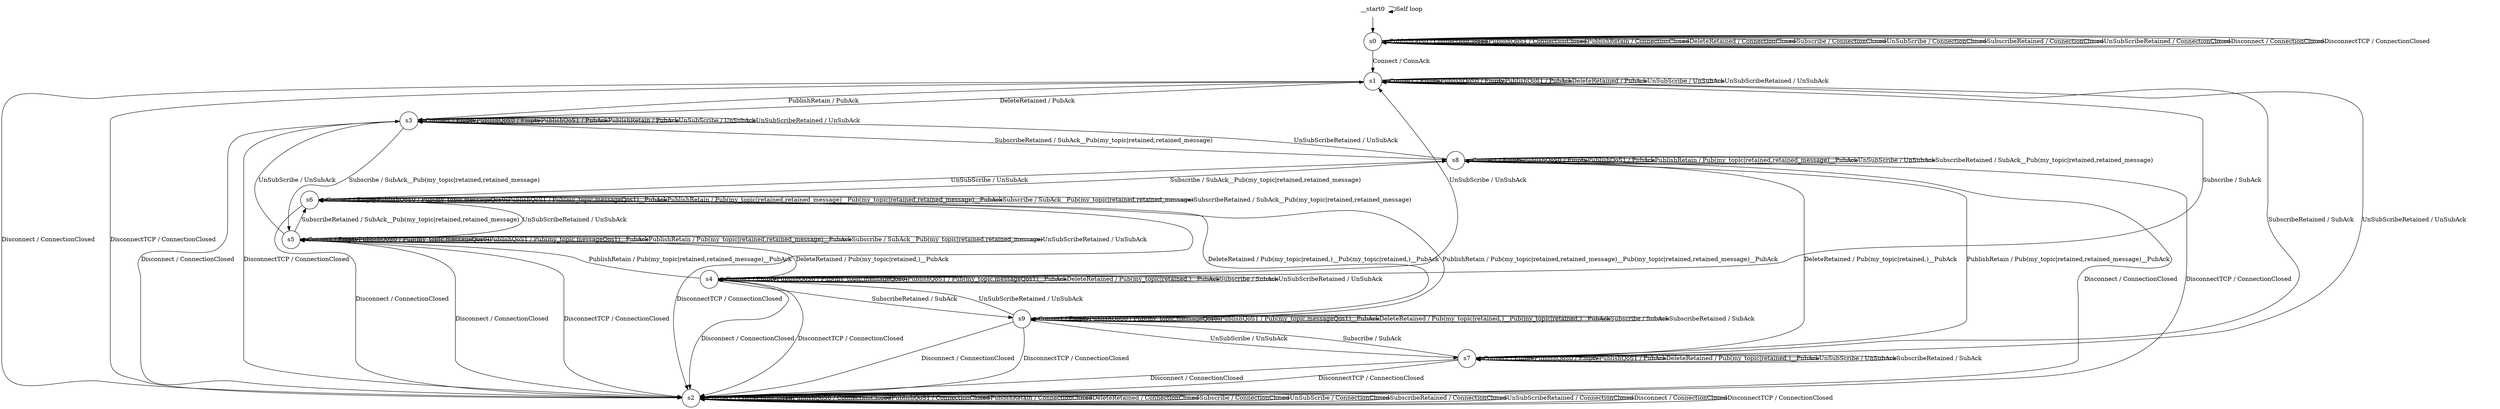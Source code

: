 digraph g {
	graph [name=g];
	__start0	[shape=none];
	__start0 -> __start0	[key=0,
		label="Self loop"];
	s0	[label=s0,
		shape=circle];
	__start0 -> s0	[key=0];
	s0 -> s0	[key=0,
		label="PublishQoS0 / ConnectionClosed"];
	s0 -> s0	[key=1,
		label="PublishQoS1 / ConnectionClosed"];
	s0 -> s0	[key=2,
		label="PublishRetain / ConnectionClosed"];
	s0 -> s0	[key=3,
		label="DeleteRetained / ConnectionClosed"];
	s0 -> s0	[key=4,
		label="Subscribe / ConnectionClosed"];
	s0 -> s0	[key=5,
		label="UnSubScribe / ConnectionClosed"];
	s0 -> s0	[key=6,
		label="SubscribeRetained / ConnectionClosed"];
	s0 -> s0	[key=7,
		label="UnSubScribeRetained / ConnectionClosed"];
	s0 -> s0	[key=8,
		label="Disconnect / ConnectionClosed"];
	s0 -> s0	[key=9,
		label="DisconnectTCP / ConnectionClosed"];
	s1	[label=s1,
		shape=circle];
	s0 -> s1	[key=0,
		label="Connect / ConnAck"];
	s1 -> s1	[key=0,
		label="Connect / Empty"];
	s1 -> s1	[key=1,
		label="PublishQoS0 / Empty"];
	s1 -> s1	[key=2,
		label="PublishQoS1 / PubAck"];
	s1 -> s1	[key=3,
		label="DeleteRetained / PubAck"];
	s1 -> s1	[key=4,
		label="UnSubScribe / UnSubAck"];
	s1 -> s1	[key=5,
		label="UnSubScribeRetained / UnSubAck"];
	s2	[label=s2,
		shape=circle];
	s1 -> s2	[key=0,
		label="Disconnect / ConnectionClosed"];
	s1 -> s2	[key=1,
		label="DisconnectTCP / ConnectionClosed"];
	s3	[label=s3,
		shape=circle];
	s1 -> s3	[key=0,
		label="PublishRetain / PubAck"];
	s4	[label=s4,
		shape=circle];
	s1 -> s4	[key=0,
		label="Subscribe / SubAck"];
	s7	[label=s7,
		shape=circle];
	s1 -> s7	[key=0,
		label="SubscribeRetained / SubAck"];
	s2 -> s2	[key=0,
		label="Connect / ConnectionClosed"];
	s2 -> s2	[key=1,
		label="PublishQoS0 / ConnectionClosed"];
	s2 -> s2	[key=2,
		label="PublishQoS1 / ConnectionClosed"];
	s2 -> s2	[key=3,
		label="PublishRetain / ConnectionClosed"];
	s2 -> s2	[key=4,
		label="DeleteRetained / ConnectionClosed"];
	s2 -> s2	[key=5,
		label="Subscribe / ConnectionClosed"];
	s2 -> s2	[key=6,
		label="UnSubScribe / ConnectionClosed"];
	s2 -> s2	[key=7,
		label="SubscribeRetained / ConnectionClosed"];
	s2 -> s2	[key=8,
		label="UnSubScribeRetained / ConnectionClosed"];
	s2 -> s2	[key=9,
		label="Disconnect / ConnectionClosed"];
	s2 -> s2	[key=10,
		label="DisconnectTCP / ConnectionClosed"];
	s3 -> s1	[key=0,
		label="DeleteRetained / PubAck"];
	s3 -> s2	[key=0,
		label="Disconnect / ConnectionClosed"];
	s3 -> s2	[key=1,
		label="DisconnectTCP / ConnectionClosed"];
	s3 -> s3	[key=0,
		label="Connect / Empty"];
	s3 -> s3	[key=1,
		label="PublishQoS0 / Empty"];
	s3 -> s3	[key=2,
		label="PublishQoS1 / PubAck"];
	s3 -> s3	[key=3,
		label="PublishRetain / PubAck"];
	s3 -> s3	[key=4,
		label="UnSubScribe / UnSubAck"];
	s3 -> s3	[key=5,
		label="UnSubScribeRetained / UnSubAck"];
	s5	[label=s5,
		shape=circle];
	s3 -> s5	[key=0,
		label="Subscribe / SubAck__Pub(my_topic|retained,retained_message)"];
	s8	[label=s8,
		shape=circle];
	s3 -> s8	[key=0,
		label="SubscribeRetained / SubAck__Pub(my_topic|retained,retained_message)"];
	s4 -> s1	[key=0,
		label="UnSubScribe / UnSubAck"];
	s4 -> s2	[key=0,
		label="Disconnect / ConnectionClosed"];
	s4 -> s2	[key=1,
		label="DisconnectTCP / ConnectionClosed"];
	s4 -> s4	[key=0,
		label="Connect / Empty"];
	s4 -> s4	[key=1,
		label="PublishQoS0 / Pub(my_topic,messageQos0)"];
	s4 -> s4	[key=2,
		label="PublishQoS1 / Pub(my_topic,messageQos1)__PubAck"];
	s4 -> s4	[key=3,
		label="DeleteRetained / Pub(my_topic|retained,)__PubAck"];
	s4 -> s4	[key=4,
		label="Subscribe / SubAck"];
	s4 -> s4	[key=5,
		label="UnSubScribeRetained / UnSubAck"];
	s4 -> s5	[key=0,
		label="PublishRetain / Pub(my_topic|retained,retained_message)__PubAck"];
	s9	[label=s9,
		shape=circle];
	s4 -> s9	[key=0,
		label="SubscribeRetained / SubAck"];
	s5 -> s2	[key=0,
		label="Disconnect / ConnectionClosed"];
	s5 -> s2	[key=1,
		label="DisconnectTCP / ConnectionClosed"];
	s5 -> s3	[key=0,
		label="UnSubScribe / UnSubAck"];
	s5 -> s4	[key=0,
		label="DeleteRetained / Pub(my_topic|retained,)__PubAck"];
	s5 -> s5	[key=0,
		label="Connect / Empty"];
	s5 -> s5	[key=1,
		label="PublishQoS0 / Pub(my_topic,messageQos0)"];
	s5 -> s5	[key=2,
		label="PublishQoS1 / Pub(my_topic,messageQos1)__PubAck"];
	s5 -> s5	[key=3,
		label="PublishRetain / Pub(my_topic|retained,retained_message)__PubAck"];
	s5 -> s5	[key=4,
		label="Subscribe / SubAck__Pub(my_topic|retained,retained_message)"];
	s5 -> s5	[key=5,
		label="UnSubScribeRetained / UnSubAck"];
	s6	[label=s6,
		shape=circle];
	s5 -> s6	[key=0,
		label="SubscribeRetained / SubAck__Pub(my_topic|retained,retained_message)"];
	s6 -> s2	[key=0,
		label="Disconnect / ConnectionClosed"];
	s6 -> s2	[key=1,
		label="DisconnectTCP / ConnectionClosed"];
	s6 -> s5	[key=0,
		label="UnSubScribeRetained / UnSubAck"];
	s6 -> s6	[key=0,
		label="Connect / Empty"];
	s6 -> s6	[key=1,
		label="PublishQoS0 / Pub(my_topic,messageQos0)"];
	s6 -> s6	[key=2,
		label="PublishQoS1 / Pub(my_topic,messageQos1)__PubAck"];
	s6 -> s6	[key=3,
		label="PublishRetain / Pub(my_topic|retained,retained_message)__Pub(my_topic|retained,retained_message)__PubAck"];
	s6 -> s6	[key=4,
		label="Subscribe / SubAck__Pub(my_topic|retained,retained_message)"];
	s6 -> s6	[key=5,
		label="SubscribeRetained / SubAck__Pub(my_topic|retained,retained_message)"];
	s6 -> s8	[key=0,
		label="UnSubScribe / UnSubAck"];
	s6 -> s9	[key=0,
		label="DeleteRetained / Pub(my_topic|retained,)__Pub(my_topic|retained,)__PubAck"];
	s7 -> s1	[key=0,
		label="UnSubScribeRetained / UnSubAck"];
	s7 -> s2	[key=0,
		label="Disconnect / ConnectionClosed"];
	s7 -> s2	[key=1,
		label="DisconnectTCP / ConnectionClosed"];
	s7 -> s7	[key=0,
		label="Connect / Empty"];
	s7 -> s7	[key=1,
		label="PublishQoS0 / Empty"];
	s7 -> s7	[key=2,
		label="PublishQoS1 / PubAck"];
	s7 -> s7	[key=3,
		label="DeleteRetained / Pub(my_topic|retained,)__PubAck"];
	s7 -> s7	[key=4,
		label="UnSubScribe / UnSubAck"];
	s7 -> s7	[key=5,
		label="SubscribeRetained / SubAck"];
	s7 -> s8	[key=0,
		label="PublishRetain / Pub(my_topic|retained,retained_message)__PubAck"];
	s7 -> s9	[key=0,
		label="Subscribe / SubAck"];
	s8 -> s2	[key=0,
		label="Disconnect / ConnectionClosed"];
	s8 -> s2	[key=1,
		label="DisconnectTCP / ConnectionClosed"];
	s8 -> s3	[key=0,
		label="UnSubScribeRetained / UnSubAck"];
	s8 -> s6	[key=0,
		label="Subscribe / SubAck__Pub(my_topic|retained,retained_message)"];
	s8 -> s7	[key=0,
		label="DeleteRetained / Pub(my_topic|retained,)__PubAck"];
	s8 -> s8	[key=0,
		label="Connect / Empty"];
	s8 -> s8	[key=1,
		label="PublishQoS0 / Empty"];
	s8 -> s8	[key=2,
		label="PublishQoS1 / PubAck"];
	s8 -> s8	[key=3,
		label="PublishRetain / Pub(my_topic|retained,retained_message)__PubAck"];
	s8 -> s8	[key=4,
		label="UnSubScribe / UnSubAck"];
	s8 -> s8	[key=5,
		label="SubscribeRetained / SubAck__Pub(my_topic|retained,retained_message)"];
	s9 -> s2	[key=0,
		label="Disconnect / ConnectionClosed"];
	s9 -> s2	[key=1,
		label="DisconnectTCP / ConnectionClosed"];
	s9 -> s4	[key=0,
		label="UnSubScribeRetained / UnSubAck"];
	s9 -> s6	[key=0,
		label="PublishRetain / Pub(my_topic|retained,retained_message)__Pub(my_topic|retained,retained_message)__PubAck"];
	s9 -> s7	[key=0,
		label="UnSubScribe / UnSubAck"];
	s9 -> s9	[key=0,
		label="Connect / Empty"];
	s9 -> s9	[key=1,
		label="PublishQoS0 / Pub(my_topic,messageQos0)"];
	s9 -> s9	[key=2,
		label="PublishQoS1 / Pub(my_topic,messageQos1)__PubAck"];
	s9 -> s9	[key=3,
		label="DeleteRetained / Pub(my_topic|retained,)__Pub(my_topic|retained,)__PubAck"];
	s9 -> s9	[key=4,
		label="Subscribe / SubAck"];
	s9 -> s9	[key=5,
		label="SubscribeRetained / SubAck"];
}
